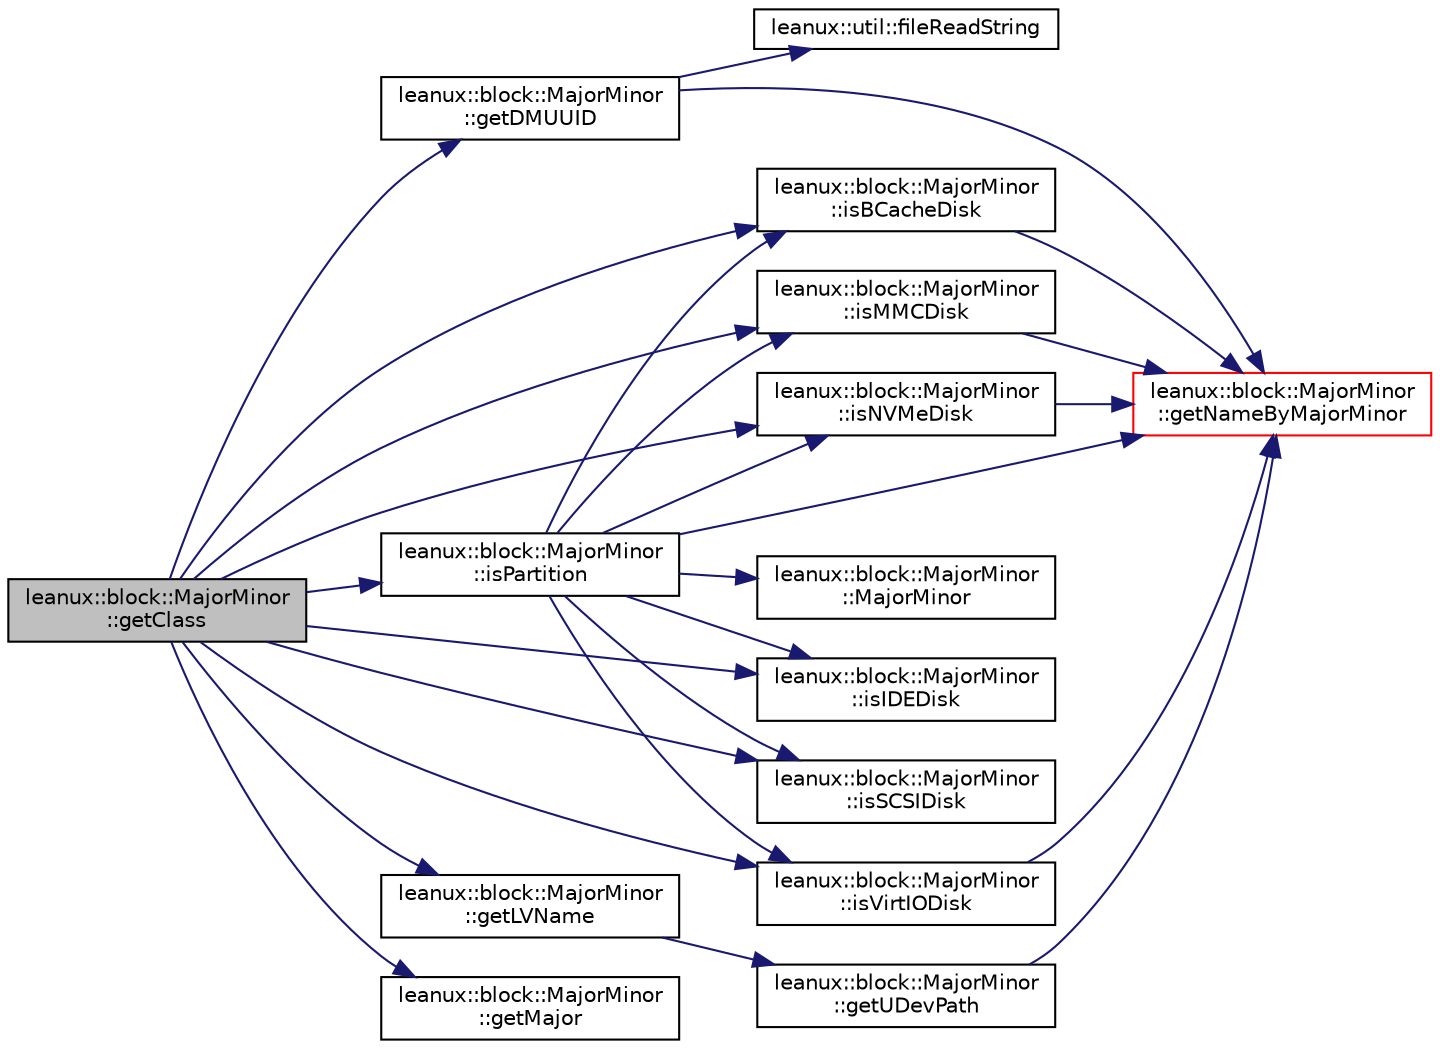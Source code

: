 digraph "leanux::block::MajorMinor::getClass"
{
 // LATEX_PDF_SIZE
  bgcolor="transparent";
  edge [fontname="Helvetica",fontsize="10",labelfontname="Helvetica",labelfontsize="10"];
  node [fontname="Helvetica",fontsize="10",shape=record];
  rankdir="LR";
  Node1 [label="leanux::block::MajorMinor\l::getClass",height=0.2,width=0.4,color="black", fillcolor="grey75", style="filled", fontcolor="black",tooltip="Get the DeviceClass for a MajorMinor."];
  Node1 -> Node2 [color="midnightblue",fontsize="10",style="solid",fontname="Helvetica"];
  Node2 [label="leanux::block::MajorMinor\l::getDMUUID",height=0.2,width=0.4,color="black",URL="$classleanux_1_1block_1_1MajorMinor.html#a211f6f6595c83289600887d41d394742",tooltip="return the device dm uuid (or an empty string if not a dm device)"];
  Node2 -> Node3 [color="midnightblue",fontsize="10",style="solid",fontname="Helvetica"];
  Node3 [label="leanux::util::fileReadString",height=0.2,width=0.4,color="black",URL="$namespaceleanux_1_1util.html#a57bfd49353610b3d0b6d121b264c676e",tooltip="read the file as a single string."];
  Node2 -> Node4 [color="midnightblue",fontsize="10",style="solid",fontname="Helvetica"];
  Node4 [label="leanux::block::MajorMinor\l::getNameByMajorMinor",height=0.2,width=0.4,color="red",URL="$classleanux_1_1block_1_1MajorMinor.html#adc3f437e329318ee21bddbbebaeb740e",tooltip="Get the DeviceName for the MajorMinor."];
  Node1 -> Node8 [color="midnightblue",fontsize="10",style="solid",fontname="Helvetica"];
  Node8 [label="leanux::block::MajorMinor\l::getLVName",height=0.2,width=0.4,color="black",URL="$classleanux_1_1block_1_1MajorMinor.html#aedaa770034a3bc139513e7a9aaa5c7f4",tooltip="Get the LV name the block device belongs to, or empty string if the device is not a LVM PV."];
  Node8 -> Node9 [color="midnightblue",fontsize="10",style="solid",fontname="Helvetica"];
  Node9 [label="leanux::block::MajorMinor\l::getUDevPath",height=0.2,width=0.4,color="black",URL="$classleanux_1_1block_1_1MajorMinor.html#a7ef43192321c82d296575f35b69c52d4",tooltip="Get the udev path for the device."];
  Node9 -> Node4 [color="midnightblue",fontsize="10",style="solid",fontname="Helvetica"];
  Node1 -> Node10 [color="midnightblue",fontsize="10",style="solid",fontname="Helvetica"];
  Node10 [label="leanux::block::MajorMinor\l::getMajor",height=0.2,width=0.4,color="black",URL="$classleanux_1_1block_1_1MajorMinor.html#a7e5217cefada330c0b412a4cc0e8ba8a",tooltip="Get the major."];
  Node1 -> Node11 [color="midnightblue",fontsize="10",style="solid",fontname="Helvetica"];
  Node11 [label="leanux::block::MajorMinor\l::isBCacheDisk",height=0.2,width=0.4,color="black",URL="$classleanux_1_1block_1_1MajorMinor.html#a59e3fe2f1a574b79bad1fe48a2334c27",tooltip="determine if the MajorMinor represents a bcache disk."];
  Node11 -> Node4 [color="midnightblue",fontsize="10",style="solid",fontname="Helvetica"];
  Node1 -> Node12 [color="midnightblue",fontsize="10",style="solid",fontname="Helvetica"];
  Node12 [label="leanux::block::MajorMinor\l::isIDEDisk",height=0.2,width=0.4,color="black",URL="$classleanux_1_1block_1_1MajorMinor.html#a546aa9297e382543cb031126190bc8c9",tooltip="determine if the major represents an IDE disk."];
  Node1 -> Node13 [color="midnightblue",fontsize="10",style="solid",fontname="Helvetica"];
  Node13 [label="leanux::block::MajorMinor\l::isMMCDisk",height=0.2,width=0.4,color="black",URL="$classleanux_1_1block_1_1MajorMinor.html#a852aa9e7ee1c107c95cd27ad47b5cf86",tooltip="determine if the MajorMinor represents an MMC disk."];
  Node13 -> Node4 [color="midnightblue",fontsize="10",style="solid",fontname="Helvetica"];
  Node1 -> Node14 [color="midnightblue",fontsize="10",style="solid",fontname="Helvetica"];
  Node14 [label="leanux::block::MajorMinor\l::isNVMeDisk",height=0.2,width=0.4,color="black",URL="$classleanux_1_1block_1_1MajorMinor.html#ab248c720a63908f9e3ef78ed23536de8",tooltip="determine if the MajorMinor represents a NVMe disk."];
  Node14 -> Node4 [color="midnightblue",fontsize="10",style="solid",fontname="Helvetica"];
  Node1 -> Node15 [color="midnightblue",fontsize="10",style="solid",fontname="Helvetica"];
  Node15 [label="leanux::block::MajorMinor\l::isPartition",height=0.2,width=0.4,color="black",URL="$classleanux_1_1block_1_1MajorMinor.html#ad5136fe7853cb6f2ca04eadb465976da",tooltip=" "];
  Node15 -> Node4 [color="midnightblue",fontsize="10",style="solid",fontname="Helvetica"];
  Node15 -> Node11 [color="midnightblue",fontsize="10",style="solid",fontname="Helvetica"];
  Node15 -> Node12 [color="midnightblue",fontsize="10",style="solid",fontname="Helvetica"];
  Node15 -> Node13 [color="midnightblue",fontsize="10",style="solid",fontname="Helvetica"];
  Node15 -> Node14 [color="midnightblue",fontsize="10",style="solid",fontname="Helvetica"];
  Node15 -> Node16 [color="midnightblue",fontsize="10",style="solid",fontname="Helvetica"];
  Node16 [label="leanux::block::MajorMinor\l::isSCSIDisk",height=0.2,width=0.4,color="black",URL="$classleanux_1_1block_1_1MajorMinor.html#a6c5b98f8ffc7b8904754ecfe33407e8c",tooltip="determine if the major represents a SCSI disk."];
  Node15 -> Node17 [color="midnightblue",fontsize="10",style="solid",fontname="Helvetica"];
  Node17 [label="leanux::block::MajorMinor\l::isVirtIODisk",height=0.2,width=0.4,color="black",URL="$classleanux_1_1block_1_1MajorMinor.html#aaa91d26165ff4b7a32cfe052e72463cc",tooltip="determine if the MajorMinor represents a virtio disk."];
  Node17 -> Node4 [color="midnightblue",fontsize="10",style="solid",fontname="Helvetica"];
  Node15 -> Node6 [color="midnightblue",fontsize="10",style="solid",fontname="Helvetica"];
  Node6 [label="leanux::block::MajorMinor\l::MajorMinor",height=0.2,width=0.4,color="black",URL="$classleanux_1_1block_1_1MajorMinor.html#a464bd4b85ec6d88f850ef7d76e950f44",tooltip="Default constructor."];
  Node1 -> Node16 [color="midnightblue",fontsize="10",style="solid",fontname="Helvetica"];
  Node1 -> Node17 [color="midnightblue",fontsize="10",style="solid",fontname="Helvetica"];
}
